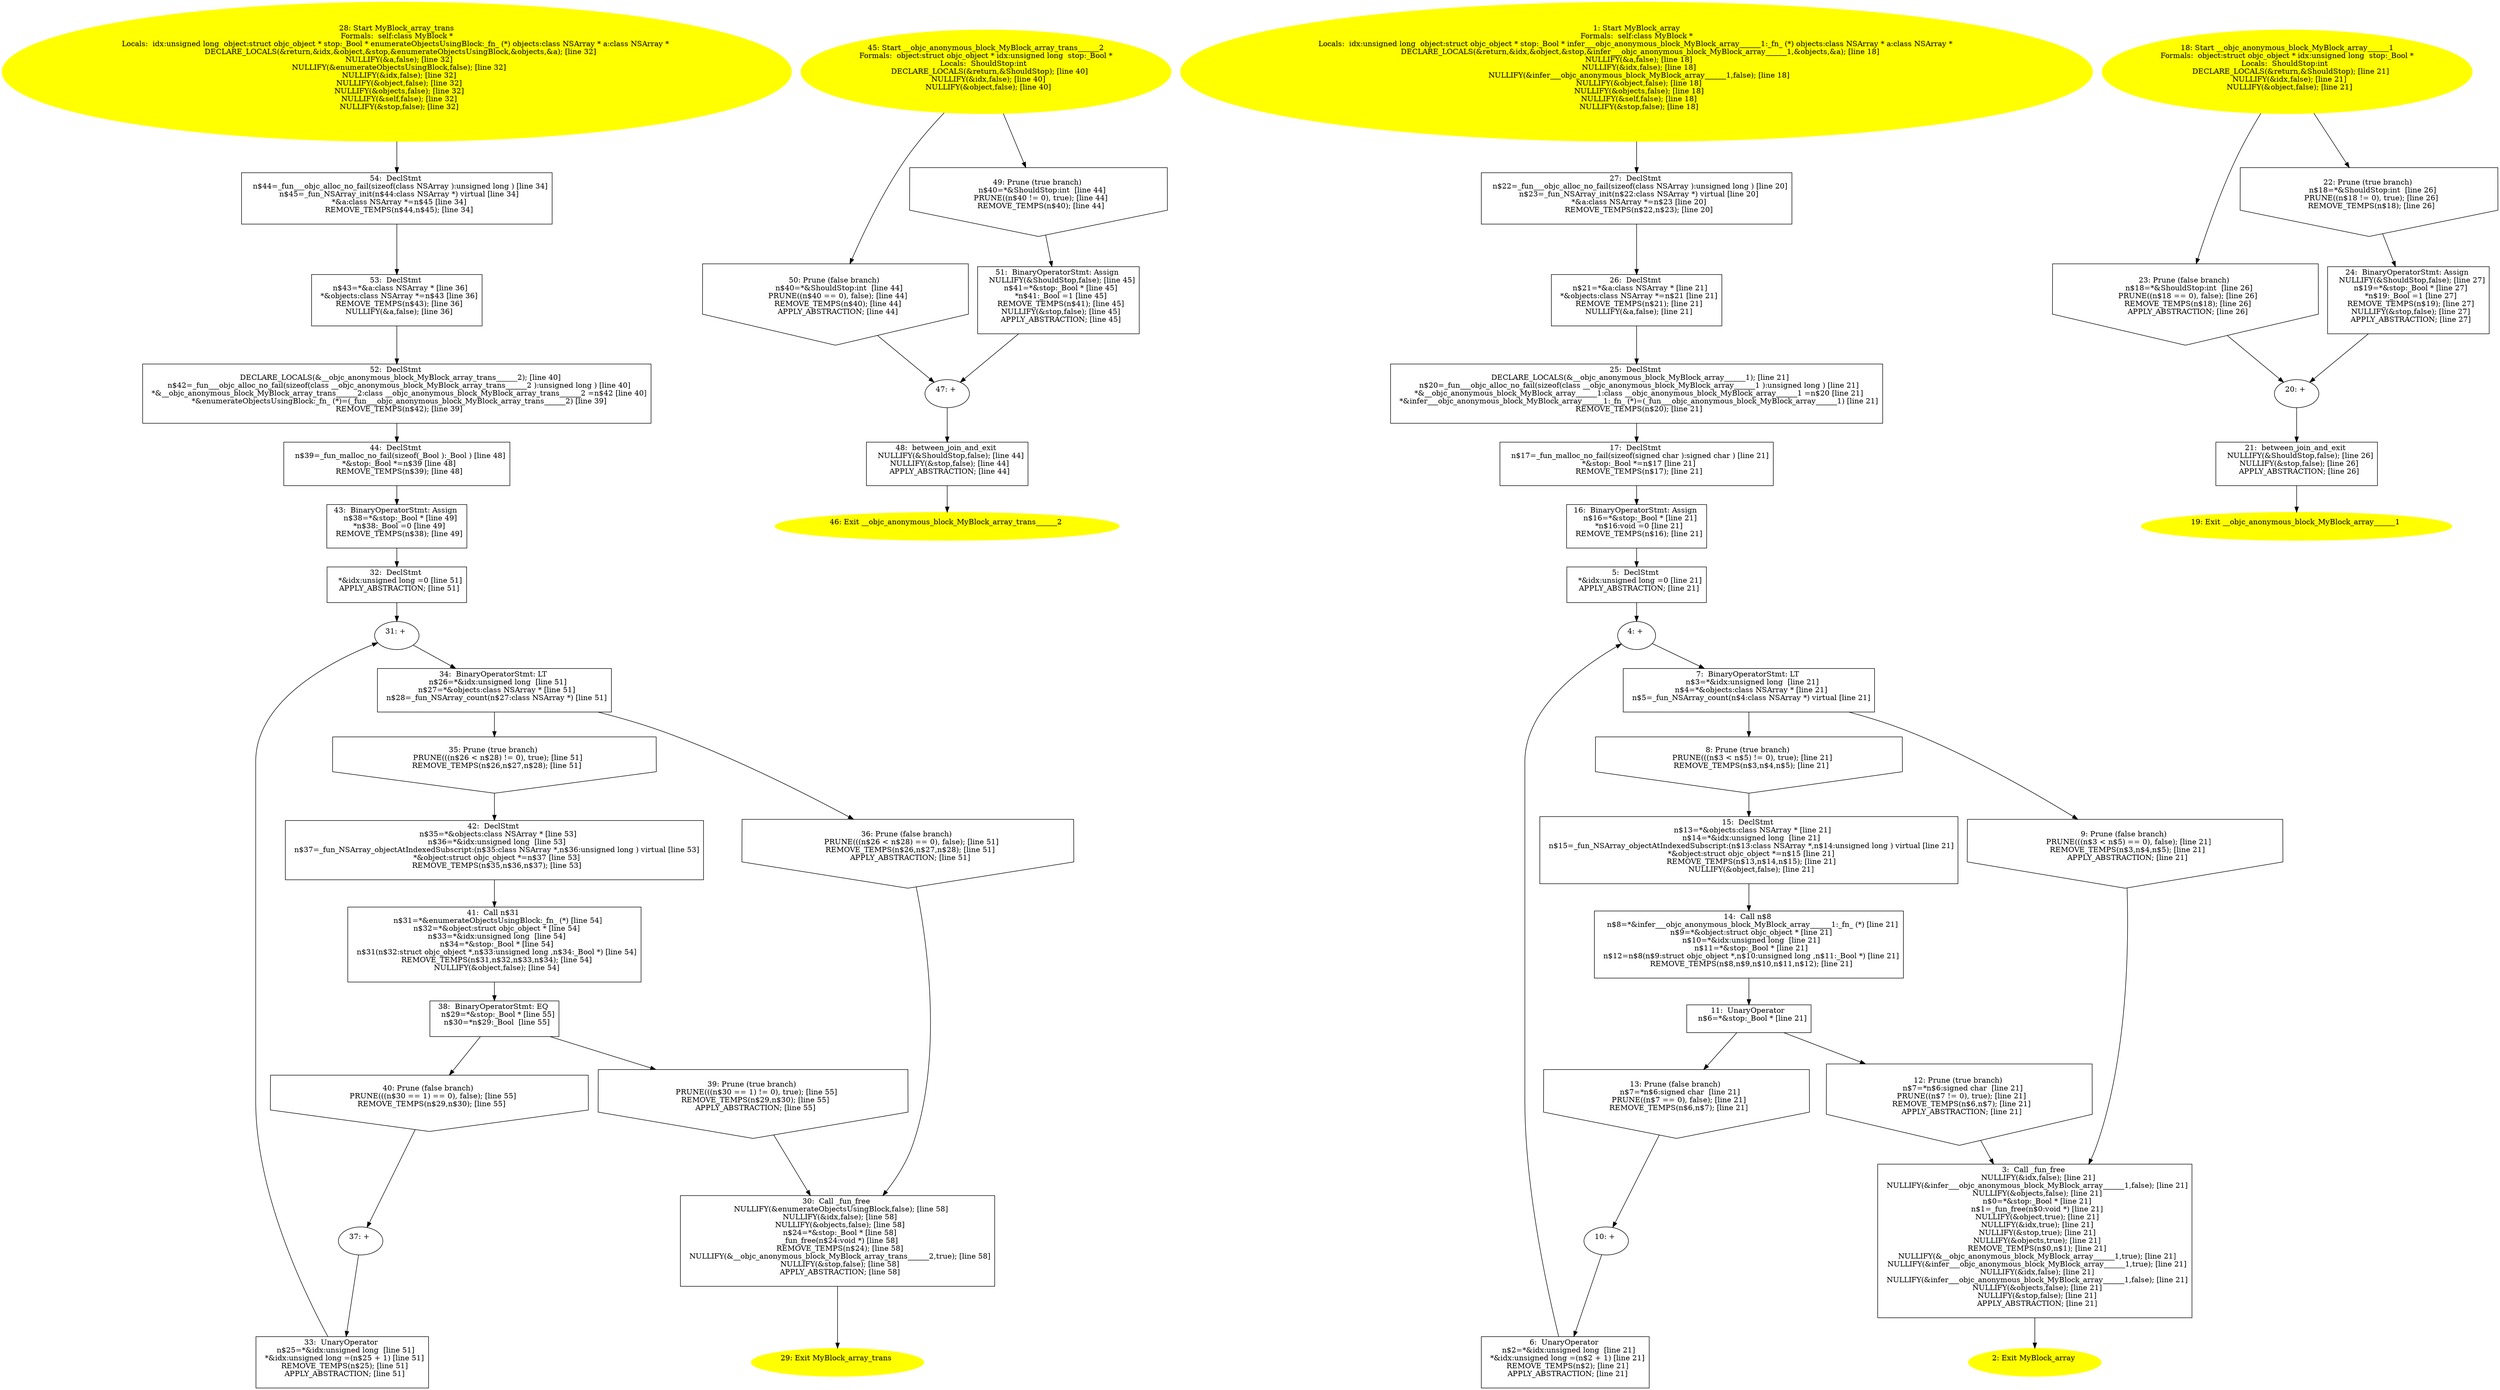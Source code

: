digraph iCFG {
54 [label="54:  DeclStmt \n   n$44=_fun___objc_alloc_no_fail(sizeof(class NSArray ):unsigned long ) [line 34]\n  n$45=_fun_NSArray_init(n$44:class NSArray *) virtual [line 34]\n  *&a:class NSArray *=n$45 [line 34]\n  REMOVE_TEMPS(n$44,n$45); [line 34]\n " shape="box"]
	

	 54 -> 53 ;
53 [label="53:  DeclStmt \n   n$43=*&a:class NSArray * [line 36]\n  *&objects:class NSArray *=n$43 [line 36]\n  REMOVE_TEMPS(n$43); [line 36]\n  NULLIFY(&a,false); [line 36]\n " shape="box"]
	

	 53 -> 52 ;
52 [label="52:  DeclStmt \n   DECLARE_LOCALS(&__objc_anonymous_block_MyBlock_array_trans______2); [line 40]\n  n$42=_fun___objc_alloc_no_fail(sizeof(class __objc_anonymous_block_MyBlock_array_trans______2 ):unsigned long ) [line 40]\n  *&__objc_anonymous_block_MyBlock_array_trans______2:class __objc_anonymous_block_MyBlock_array_trans______2 =n$42 [line 40]\n  *&enumerateObjectsUsingBlock:_fn_ (*)=(_fun___objc_anonymous_block_MyBlock_array_trans______2) [line 39]\n  REMOVE_TEMPS(n$42); [line 39]\n " shape="box"]
	

	 52 -> 44 ;
51 [label="51:  BinaryOperatorStmt: Assign \n   NULLIFY(&ShouldStop,false); [line 45]\n  n$41=*&stop:_Bool * [line 45]\n  *n$41:_Bool =1 [line 45]\n  REMOVE_TEMPS(n$41); [line 45]\n  NULLIFY(&stop,false); [line 45]\n  APPLY_ABSTRACTION; [line 45]\n " shape="box"]
	

	 51 -> 47 ;
50 [label="50: Prune (false branch) \n   n$40=*&ShouldStop:int  [line 44]\n  PRUNE((n$40 == 0), false); [line 44]\n  REMOVE_TEMPS(n$40); [line 44]\n  APPLY_ABSTRACTION; [line 44]\n " shape="invhouse"]
	

	 50 -> 47 ;
49 [label="49: Prune (true branch) \n   n$40=*&ShouldStop:int  [line 44]\n  PRUNE((n$40 != 0), true); [line 44]\n  REMOVE_TEMPS(n$40); [line 44]\n " shape="invhouse"]
	

	 49 -> 51 ;
48 [label="48:  between_join_and_exit \n   NULLIFY(&ShouldStop,false); [line 44]\n  NULLIFY(&stop,false); [line 44]\n  APPLY_ABSTRACTION; [line 44]\n " shape="box"]
	

	 48 -> 46 ;
47 [label="47: + \n  " ]
	

	 47 -> 48 ;
46 [label="46: Exit __objc_anonymous_block_MyBlock_array_trans______2 \n  " color=yellow style=filled]
	

45 [label="45: Start __objc_anonymous_block_MyBlock_array_trans______2\nFormals:  object:struct objc_object * idx:unsigned long  stop:_Bool *\nLocals:  ShouldStop:int  \n   DECLARE_LOCALS(&return,&ShouldStop); [line 40]\n  NULLIFY(&idx,false); [line 40]\n  NULLIFY(&object,false); [line 40]\n " color=yellow style=filled]
	

	 45 -> 49 ;
	 45 -> 50 ;
44 [label="44:  DeclStmt \n   n$39=_fun_malloc_no_fail(sizeof(_Bool ):_Bool ) [line 48]\n  *&stop:_Bool *=n$39 [line 48]\n  REMOVE_TEMPS(n$39); [line 48]\n " shape="box"]
	

	 44 -> 43 ;
43 [label="43:  BinaryOperatorStmt: Assign \n   n$38=*&stop:_Bool * [line 49]\n  *n$38:_Bool =0 [line 49]\n  REMOVE_TEMPS(n$38); [line 49]\n " shape="box"]
	

	 43 -> 32 ;
42 [label="42:  DeclStmt \n   n$35=*&objects:class NSArray * [line 53]\n  n$36=*&idx:unsigned long  [line 53]\n  n$37=_fun_NSArray_objectAtIndexedSubscript:(n$35:class NSArray *,n$36:unsigned long ) virtual [line 53]\n  *&object:struct objc_object *=n$37 [line 53]\n  REMOVE_TEMPS(n$35,n$36,n$37); [line 53]\n " shape="box"]
	

	 42 -> 41 ;
41 [label="41:  Call n$31 \n   n$31=*&enumerateObjectsUsingBlock:_fn_ (*) [line 54]\n  n$32=*&object:struct objc_object * [line 54]\n  n$33=*&idx:unsigned long  [line 54]\n  n$34=*&stop:_Bool * [line 54]\n  n$31(n$32:struct objc_object *,n$33:unsigned long ,n$34:_Bool *) [line 54]\n  REMOVE_TEMPS(n$31,n$32,n$33,n$34); [line 54]\n  NULLIFY(&object,false); [line 54]\n " shape="box"]
	

	 41 -> 38 ;
40 [label="40: Prune (false branch) \n   PRUNE(((n$30 == 1) == 0), false); [line 55]\n  REMOVE_TEMPS(n$29,n$30); [line 55]\n " shape="invhouse"]
	

	 40 -> 37 ;
39 [label="39: Prune (true branch) \n   PRUNE(((n$30 == 1) != 0), true); [line 55]\n  REMOVE_TEMPS(n$29,n$30); [line 55]\n  APPLY_ABSTRACTION; [line 55]\n " shape="invhouse"]
	

	 39 -> 30 ;
38 [label="38:  BinaryOperatorStmt: EQ \n   n$29=*&stop:_Bool * [line 55]\n  n$30=*n$29:_Bool  [line 55]\n " shape="box"]
	

	 38 -> 39 ;
	 38 -> 40 ;
37 [label="37: + \n  " ]
	

	 37 -> 33 ;
36 [label="36: Prune (false branch) \n   PRUNE(((n$26 < n$28) == 0), false); [line 51]\n  REMOVE_TEMPS(n$26,n$27,n$28); [line 51]\n  APPLY_ABSTRACTION; [line 51]\n " shape="invhouse"]
	

	 36 -> 30 ;
35 [label="35: Prune (true branch) \n   PRUNE(((n$26 < n$28) != 0), true); [line 51]\n  REMOVE_TEMPS(n$26,n$27,n$28); [line 51]\n " shape="invhouse"]
	

	 35 -> 42 ;
34 [label="34:  BinaryOperatorStmt: LT \n   n$26=*&idx:unsigned long  [line 51]\n  n$27=*&objects:class NSArray * [line 51]\n  n$28=_fun_NSArray_count(n$27:class NSArray *) [line 51]\n " shape="box"]
	

	 34 -> 35 ;
	 34 -> 36 ;
33 [label="33:  UnaryOperator \n   n$25=*&idx:unsigned long  [line 51]\n  *&idx:unsigned long =(n$25 + 1) [line 51]\n  REMOVE_TEMPS(n$25); [line 51]\n  APPLY_ABSTRACTION; [line 51]\n " shape="box"]
	

	 33 -> 31 ;
32 [label="32:  DeclStmt \n   *&idx:unsigned long =0 [line 51]\n  APPLY_ABSTRACTION; [line 51]\n " shape="box"]
	

	 32 -> 31 ;
31 [label="31: + \n  " ]
	

	 31 -> 34 ;
30 [label="30:  Call _fun_free \n   NULLIFY(&enumerateObjectsUsingBlock,false); [line 58]\n  NULLIFY(&idx,false); [line 58]\n  NULLIFY(&objects,false); [line 58]\n  n$24=*&stop:_Bool * [line 58]\n  _fun_free(n$24:void *) [line 58]\n  REMOVE_TEMPS(n$24); [line 58]\n  NULLIFY(&__objc_anonymous_block_MyBlock_array_trans______2,true); [line 58]\n  NULLIFY(&stop,false); [line 58]\n  APPLY_ABSTRACTION; [line 58]\n " shape="box"]
	

	 30 -> 29 ;
29 [label="29: Exit MyBlock_array_trans \n  " color=yellow style=filled]
	

28 [label="28: Start MyBlock_array_trans\nFormals:  self:class MyBlock *\nLocals:  idx:unsigned long  object:struct objc_object * stop:_Bool * enumerateObjectsUsingBlock:_fn_ (*) objects:class NSArray * a:class NSArray * \n   DECLARE_LOCALS(&return,&idx,&object,&stop,&enumerateObjectsUsingBlock,&objects,&a); [line 32]\n  NULLIFY(&a,false); [line 32]\n  NULLIFY(&enumerateObjectsUsingBlock,false); [line 32]\n  NULLIFY(&idx,false); [line 32]\n  NULLIFY(&object,false); [line 32]\n  NULLIFY(&objects,false); [line 32]\n  NULLIFY(&self,false); [line 32]\n  NULLIFY(&stop,false); [line 32]\n " color=yellow style=filled]
	

	 28 -> 54 ;
27 [label="27:  DeclStmt \n   n$22=_fun___objc_alloc_no_fail(sizeof(class NSArray ):unsigned long ) [line 20]\n  n$23=_fun_NSArray_init(n$22:class NSArray *) virtual [line 20]\n  *&a:class NSArray *=n$23 [line 20]\n  REMOVE_TEMPS(n$22,n$23); [line 20]\n " shape="box"]
	

	 27 -> 26 ;
26 [label="26:  DeclStmt \n   n$21=*&a:class NSArray * [line 21]\n  *&objects:class NSArray *=n$21 [line 21]\n  REMOVE_TEMPS(n$21); [line 21]\n  NULLIFY(&a,false); [line 21]\n " shape="box"]
	

	 26 -> 25 ;
25 [label="25:  DeclStmt \n   DECLARE_LOCALS(&__objc_anonymous_block_MyBlock_array______1); [line 21]\n  n$20=_fun___objc_alloc_no_fail(sizeof(class __objc_anonymous_block_MyBlock_array______1 ):unsigned long ) [line 21]\n  *&__objc_anonymous_block_MyBlock_array______1:class __objc_anonymous_block_MyBlock_array______1 =n$20 [line 21]\n  *&infer___objc_anonymous_block_MyBlock_array______1:_fn_ (*)=(_fun___objc_anonymous_block_MyBlock_array______1) [line 21]\n  REMOVE_TEMPS(n$20); [line 21]\n " shape="box"]
	

	 25 -> 17 ;
24 [label="24:  BinaryOperatorStmt: Assign \n   NULLIFY(&ShouldStop,false); [line 27]\n  n$19=*&stop:_Bool * [line 27]\n  *n$19:_Bool =1 [line 27]\n  REMOVE_TEMPS(n$19); [line 27]\n  NULLIFY(&stop,false); [line 27]\n  APPLY_ABSTRACTION; [line 27]\n " shape="box"]
	

	 24 -> 20 ;
23 [label="23: Prune (false branch) \n   n$18=*&ShouldStop:int  [line 26]\n  PRUNE((n$18 == 0), false); [line 26]\n  REMOVE_TEMPS(n$18); [line 26]\n  APPLY_ABSTRACTION; [line 26]\n " shape="invhouse"]
	

	 23 -> 20 ;
22 [label="22: Prune (true branch) \n   n$18=*&ShouldStop:int  [line 26]\n  PRUNE((n$18 != 0), true); [line 26]\n  REMOVE_TEMPS(n$18); [line 26]\n " shape="invhouse"]
	

	 22 -> 24 ;
21 [label="21:  between_join_and_exit \n   NULLIFY(&ShouldStop,false); [line 26]\n  NULLIFY(&stop,false); [line 26]\n  APPLY_ABSTRACTION; [line 26]\n " shape="box"]
	

	 21 -> 19 ;
20 [label="20: + \n  " ]
	

	 20 -> 21 ;
19 [label="19: Exit __objc_anonymous_block_MyBlock_array______1 \n  " color=yellow style=filled]
	

18 [label="18: Start __objc_anonymous_block_MyBlock_array______1\nFormals:  object:struct objc_object * idx:unsigned long  stop:_Bool *\nLocals:  ShouldStop:int  \n   DECLARE_LOCALS(&return,&ShouldStop); [line 21]\n  NULLIFY(&idx,false); [line 21]\n  NULLIFY(&object,false); [line 21]\n " color=yellow style=filled]
	

	 18 -> 22 ;
	 18 -> 23 ;
17 [label="17:  DeclStmt \n   n$17=_fun_malloc_no_fail(sizeof(signed char ):signed char ) [line 21]\n  *&stop:_Bool *=n$17 [line 21]\n  REMOVE_TEMPS(n$17); [line 21]\n " shape="box"]
	

	 17 -> 16 ;
16 [label="16:  BinaryOperatorStmt: Assign \n   n$16=*&stop:_Bool * [line 21]\n  *n$16:void =0 [line 21]\n  REMOVE_TEMPS(n$16); [line 21]\n " shape="box"]
	

	 16 -> 5 ;
15 [label="15:  DeclStmt \n   n$13=*&objects:class NSArray * [line 21]\n  n$14=*&idx:unsigned long  [line 21]\n  n$15=_fun_NSArray_objectAtIndexedSubscript:(n$13:class NSArray *,n$14:unsigned long ) virtual [line 21]\n  *&object:struct objc_object *=n$15 [line 21]\n  REMOVE_TEMPS(n$13,n$14,n$15); [line 21]\n  NULLIFY(&object,false); [line 21]\n " shape="box"]
	

	 15 -> 14 ;
14 [label="14:  Call n$8 \n   n$8=*&infer___objc_anonymous_block_MyBlock_array______1:_fn_ (*) [line 21]\n  n$9=*&object:struct objc_object * [line 21]\n  n$10=*&idx:unsigned long  [line 21]\n  n$11=*&stop:_Bool * [line 21]\n  n$12=n$8(n$9:struct objc_object *,n$10:unsigned long ,n$11:_Bool *) [line 21]\n  REMOVE_TEMPS(n$8,n$9,n$10,n$11,n$12); [line 21]\n " shape="box"]
	

	 14 -> 11 ;
13 [label="13: Prune (false branch) \n   n$7=*n$6:signed char  [line 21]\n  PRUNE((n$7 == 0), false); [line 21]\n  REMOVE_TEMPS(n$6,n$7); [line 21]\n " shape="invhouse"]
	

	 13 -> 10 ;
12 [label="12: Prune (true branch) \n   n$7=*n$6:signed char  [line 21]\n  PRUNE((n$7 != 0), true); [line 21]\n  REMOVE_TEMPS(n$6,n$7); [line 21]\n  APPLY_ABSTRACTION; [line 21]\n " shape="invhouse"]
	

	 12 -> 3 ;
11 [label="11:  UnaryOperator \n   n$6=*&stop:_Bool * [line 21]\n " shape="box"]
	

	 11 -> 12 ;
	 11 -> 13 ;
10 [label="10: + \n  " ]
	

	 10 -> 6 ;
9 [label="9: Prune (false branch) \n   PRUNE(((n$3 < n$5) == 0), false); [line 21]\n  REMOVE_TEMPS(n$3,n$4,n$5); [line 21]\n  APPLY_ABSTRACTION; [line 21]\n " shape="invhouse"]
	

	 9 -> 3 ;
8 [label="8: Prune (true branch) \n   PRUNE(((n$3 < n$5) != 0), true); [line 21]\n  REMOVE_TEMPS(n$3,n$4,n$5); [line 21]\n " shape="invhouse"]
	

	 8 -> 15 ;
7 [label="7:  BinaryOperatorStmt: LT \n   n$3=*&idx:unsigned long  [line 21]\n  n$4=*&objects:class NSArray * [line 21]\n  n$5=_fun_NSArray_count(n$4:class NSArray *) virtual [line 21]\n " shape="box"]
	

	 7 -> 8 ;
	 7 -> 9 ;
6 [label="6:  UnaryOperator \n   n$2=*&idx:unsigned long  [line 21]\n  *&idx:unsigned long =(n$2 + 1) [line 21]\n  REMOVE_TEMPS(n$2); [line 21]\n  APPLY_ABSTRACTION; [line 21]\n " shape="box"]
	

	 6 -> 4 ;
5 [label="5:  DeclStmt \n   *&idx:unsigned long =0 [line 21]\n  APPLY_ABSTRACTION; [line 21]\n " shape="box"]
	

	 5 -> 4 ;
4 [label="4: + \n  " ]
	

	 4 -> 7 ;
3 [label="3:  Call _fun_free \n   NULLIFY(&idx,false); [line 21]\n  NULLIFY(&infer___objc_anonymous_block_MyBlock_array______1,false); [line 21]\n  NULLIFY(&objects,false); [line 21]\n  n$0=*&stop:_Bool * [line 21]\n  n$1=_fun_free(n$0:void *) [line 21]\n  NULLIFY(&object,true); [line 21]\n  NULLIFY(&idx,true); [line 21]\n  NULLIFY(&stop,true); [line 21]\n  NULLIFY(&objects,true); [line 21]\n  REMOVE_TEMPS(n$0,n$1); [line 21]\n  NULLIFY(&__objc_anonymous_block_MyBlock_array______1,true); [line 21]\n  NULLIFY(&infer___objc_anonymous_block_MyBlock_array______1,true); [line 21]\n  NULLIFY(&idx,false); [line 21]\n  NULLIFY(&infer___objc_anonymous_block_MyBlock_array______1,false); [line 21]\n  NULLIFY(&objects,false); [line 21]\n  NULLIFY(&stop,false); [line 21]\n  APPLY_ABSTRACTION; [line 21]\n " shape="box"]
	

	 3 -> 2 ;
2 [label="2: Exit MyBlock_array \n  " color=yellow style=filled]
	

1 [label="1: Start MyBlock_array\nFormals:  self:class MyBlock *\nLocals:  idx:unsigned long  object:struct objc_object * stop:_Bool * infer___objc_anonymous_block_MyBlock_array______1:_fn_ (*) objects:class NSArray * a:class NSArray * \n   DECLARE_LOCALS(&return,&idx,&object,&stop,&infer___objc_anonymous_block_MyBlock_array______1,&objects,&a); [line 18]\n  NULLIFY(&a,false); [line 18]\n  NULLIFY(&idx,false); [line 18]\n  NULLIFY(&infer___objc_anonymous_block_MyBlock_array______1,false); [line 18]\n  NULLIFY(&object,false); [line 18]\n  NULLIFY(&objects,false); [line 18]\n  NULLIFY(&self,false); [line 18]\n  NULLIFY(&stop,false); [line 18]\n " color=yellow style=filled]
	

	 1 -> 27 ;
}
